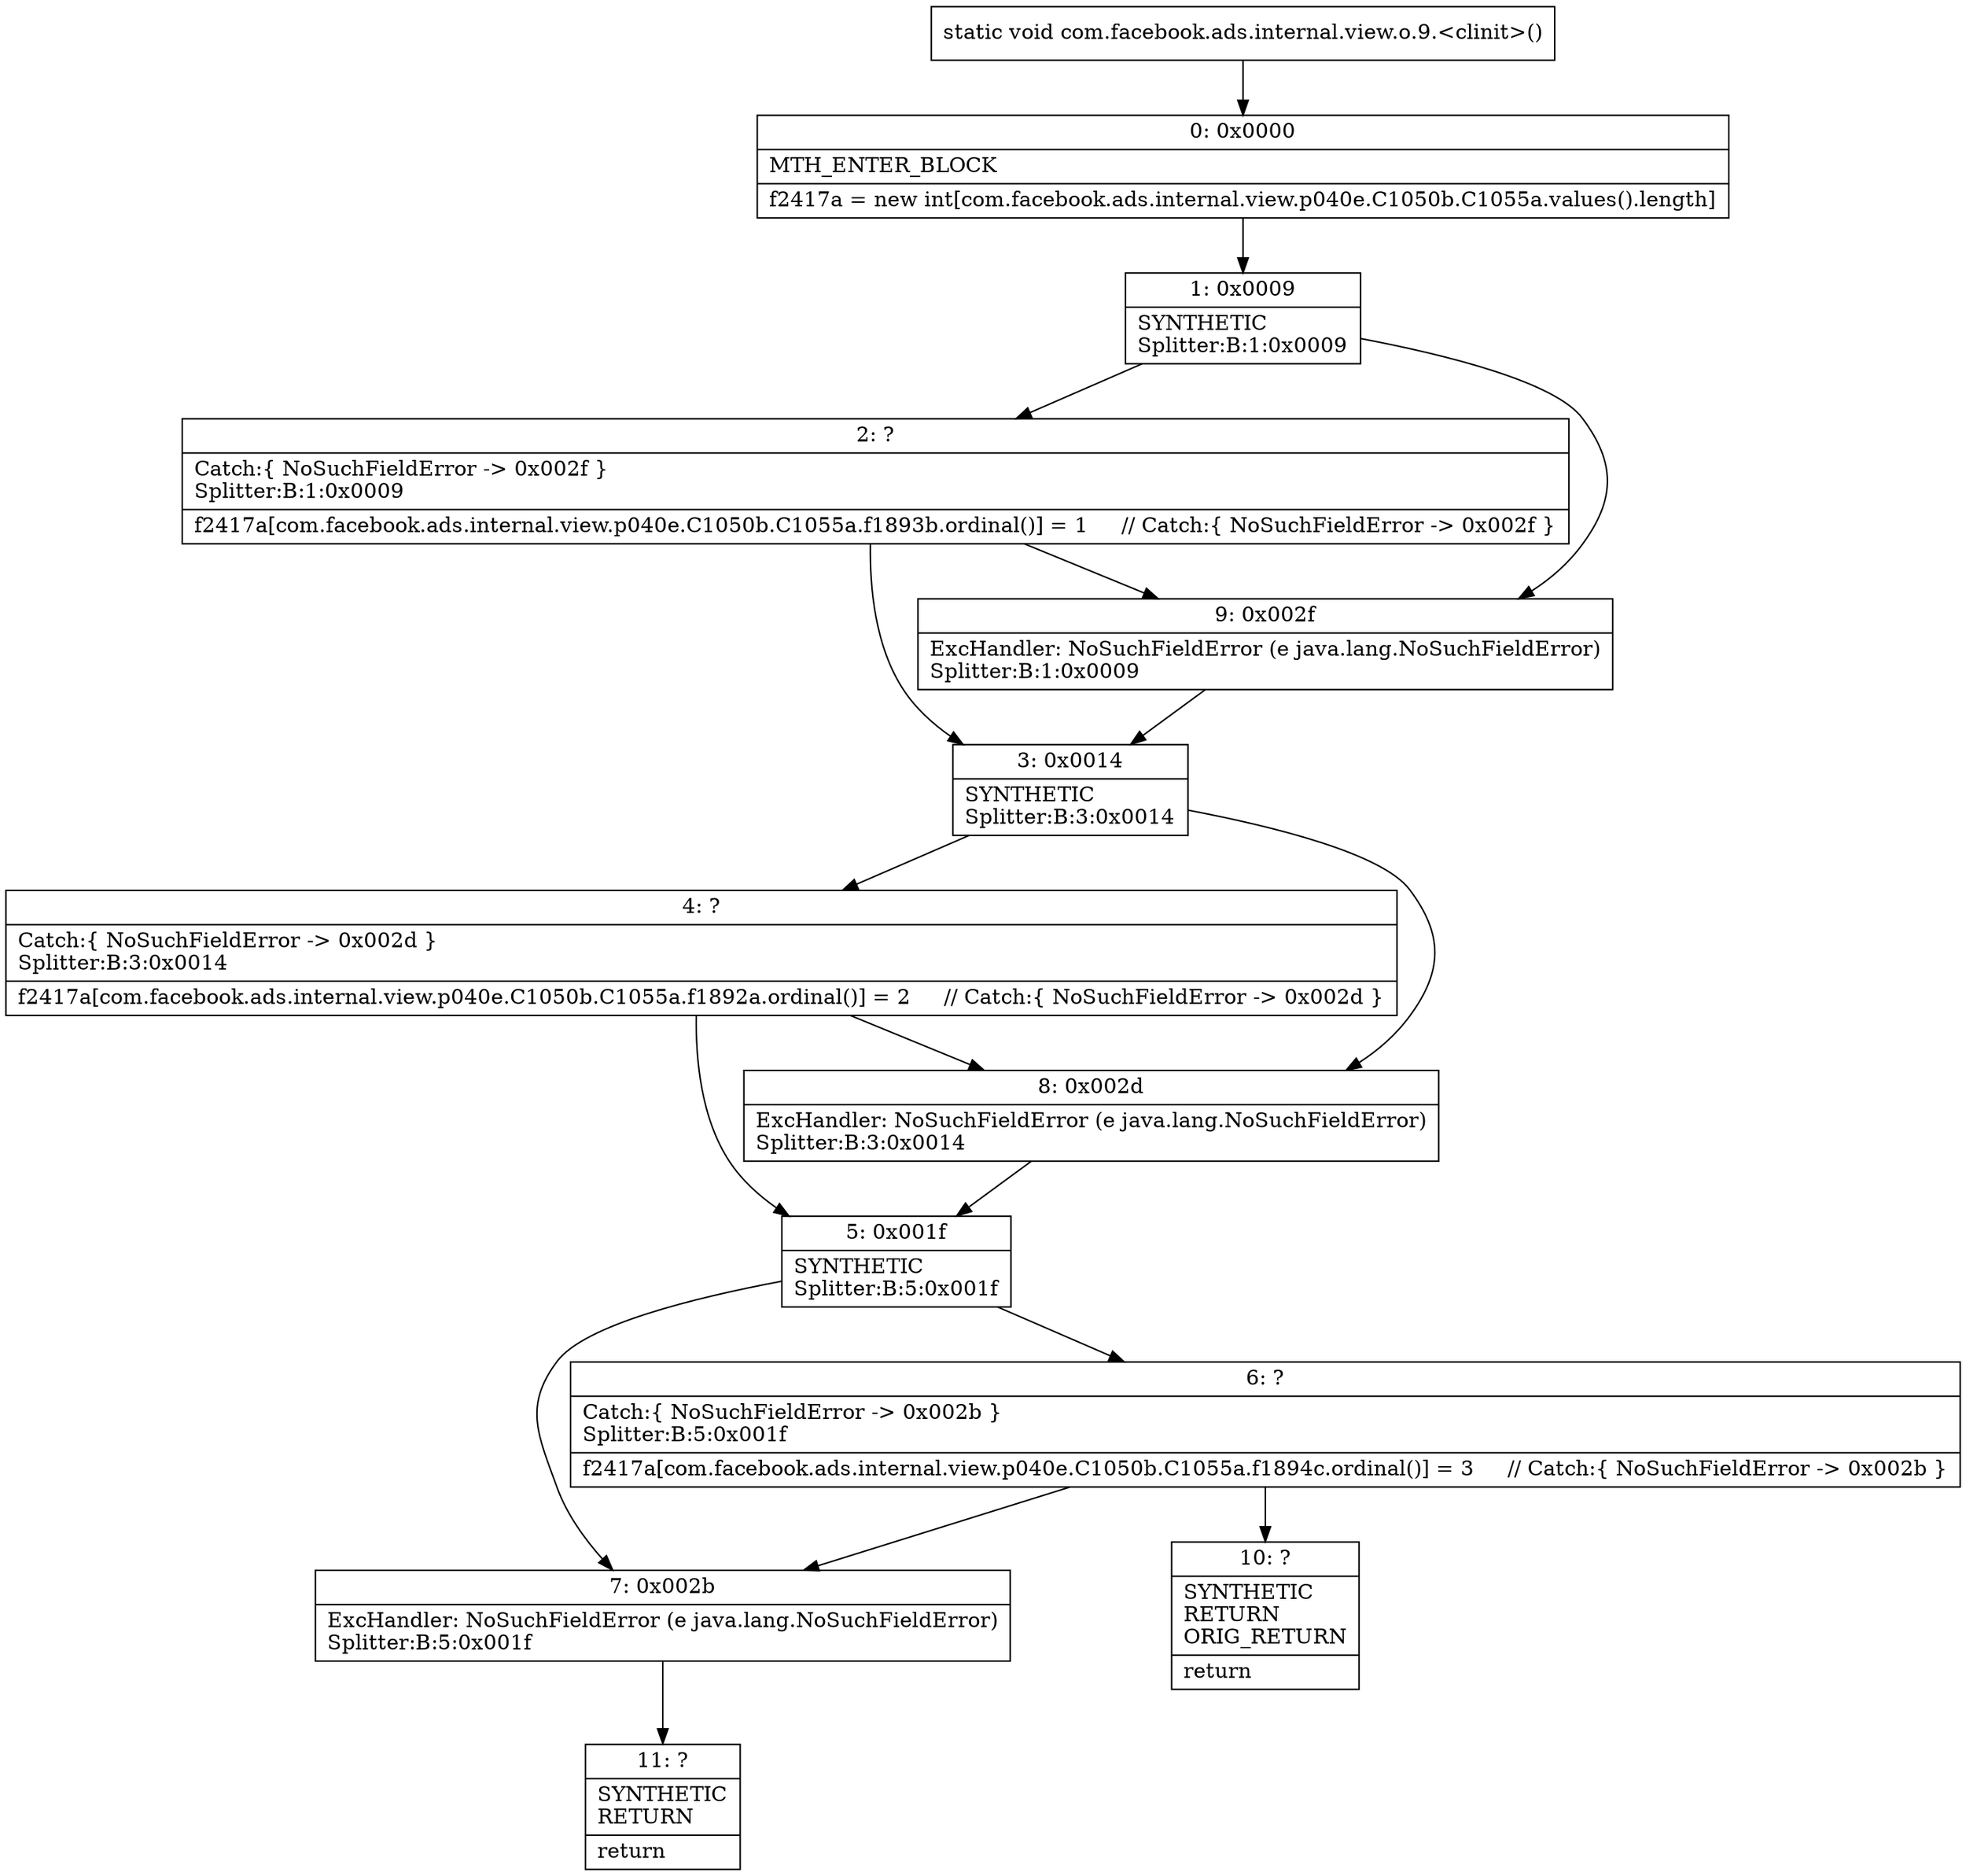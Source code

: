 digraph "CFG forcom.facebook.ads.internal.view.o.9.\<clinit\>()V" {
Node_0 [shape=record,label="{0\:\ 0x0000|MTH_ENTER_BLOCK\l|f2417a = new int[com.facebook.ads.internal.view.p040e.C1050b.C1055a.values().length]\l}"];
Node_1 [shape=record,label="{1\:\ 0x0009|SYNTHETIC\lSplitter:B:1:0x0009\l}"];
Node_2 [shape=record,label="{2\:\ ?|Catch:\{ NoSuchFieldError \-\> 0x002f \}\lSplitter:B:1:0x0009\l|f2417a[com.facebook.ads.internal.view.p040e.C1050b.C1055a.f1893b.ordinal()] = 1     \/\/ Catch:\{ NoSuchFieldError \-\> 0x002f \}\l}"];
Node_3 [shape=record,label="{3\:\ 0x0014|SYNTHETIC\lSplitter:B:3:0x0014\l}"];
Node_4 [shape=record,label="{4\:\ ?|Catch:\{ NoSuchFieldError \-\> 0x002d \}\lSplitter:B:3:0x0014\l|f2417a[com.facebook.ads.internal.view.p040e.C1050b.C1055a.f1892a.ordinal()] = 2     \/\/ Catch:\{ NoSuchFieldError \-\> 0x002d \}\l}"];
Node_5 [shape=record,label="{5\:\ 0x001f|SYNTHETIC\lSplitter:B:5:0x001f\l}"];
Node_6 [shape=record,label="{6\:\ ?|Catch:\{ NoSuchFieldError \-\> 0x002b \}\lSplitter:B:5:0x001f\l|f2417a[com.facebook.ads.internal.view.p040e.C1050b.C1055a.f1894c.ordinal()] = 3     \/\/ Catch:\{ NoSuchFieldError \-\> 0x002b \}\l}"];
Node_7 [shape=record,label="{7\:\ 0x002b|ExcHandler: NoSuchFieldError (e java.lang.NoSuchFieldError)\lSplitter:B:5:0x001f\l}"];
Node_8 [shape=record,label="{8\:\ 0x002d|ExcHandler: NoSuchFieldError (e java.lang.NoSuchFieldError)\lSplitter:B:3:0x0014\l}"];
Node_9 [shape=record,label="{9\:\ 0x002f|ExcHandler: NoSuchFieldError (e java.lang.NoSuchFieldError)\lSplitter:B:1:0x0009\l}"];
Node_10 [shape=record,label="{10\:\ ?|SYNTHETIC\lRETURN\lORIG_RETURN\l|return\l}"];
Node_11 [shape=record,label="{11\:\ ?|SYNTHETIC\lRETURN\l|return\l}"];
MethodNode[shape=record,label="{static void com.facebook.ads.internal.view.o.9.\<clinit\>() }"];
MethodNode -> Node_0;
Node_0 -> Node_1;
Node_1 -> Node_2;
Node_1 -> Node_9;
Node_2 -> Node_3;
Node_2 -> Node_9;
Node_3 -> Node_4;
Node_3 -> Node_8;
Node_4 -> Node_5;
Node_4 -> Node_8;
Node_5 -> Node_6;
Node_5 -> Node_7;
Node_6 -> Node_7;
Node_6 -> Node_10;
Node_7 -> Node_11;
Node_8 -> Node_5;
Node_9 -> Node_3;
}

